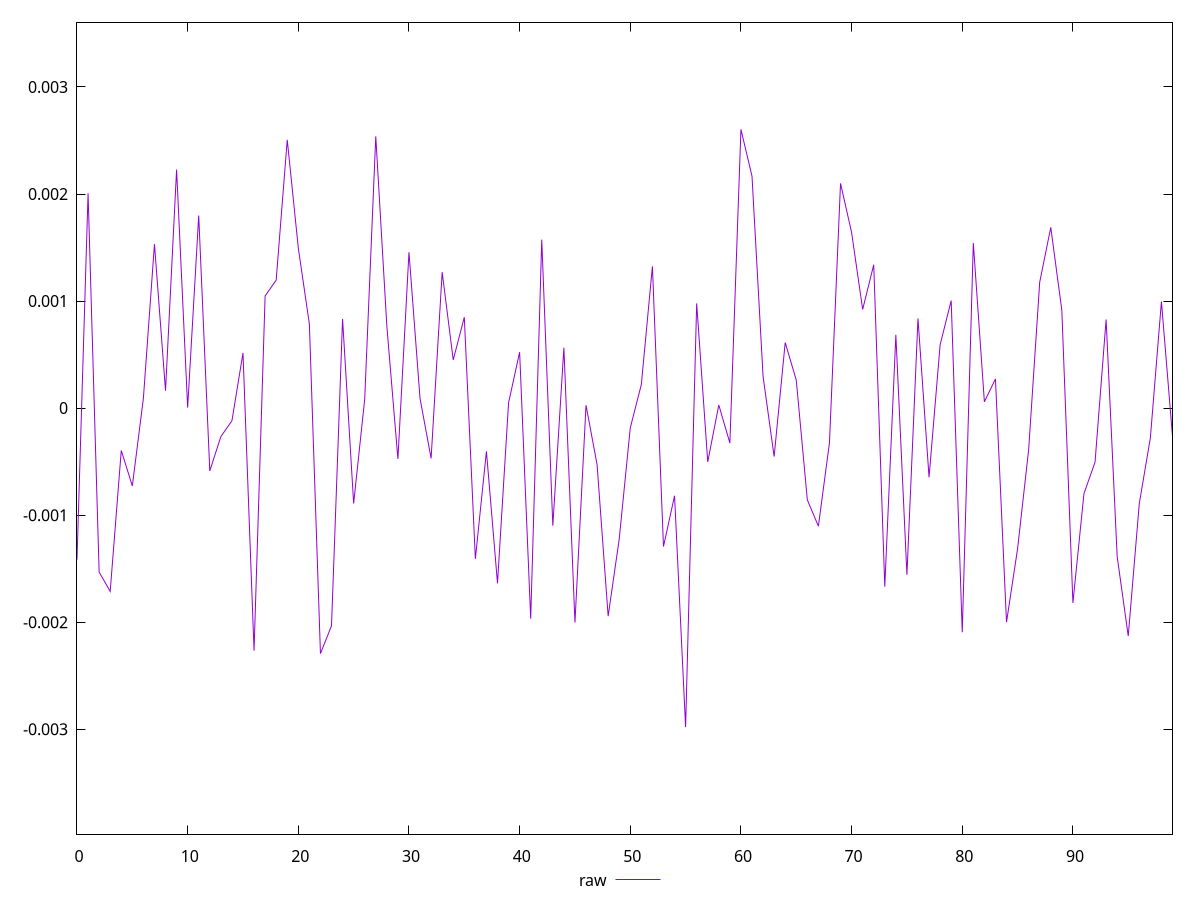 reset

$raw <<EOF
0 -0.0014158700859326315
1 0.00200658173756238
2 -0.001531916097486211
3 -0.0017125768312233572
4 -0.00039598063080146655
5 -0.0007273029127789196
6 0.00009157341393441348
7 0.0015312639968757735
8 0.00016255208642253354
9 0.002228198986744807
10 0.000004186390869942436
11 0.0017985901599435687
12 -0.0005870087860541037
13 -0.00026642291188660046
14 -0.00011850242449177456
15 0.0005145833228345983
16 -0.0022660758877183717
17 0.0010473465872459786
18 0.0011957364201948101
19 0.0025062445965317757
20 0.0014955397183889093
21 0.000785647020141729
22 -0.002293220744162301
23 -0.0020336105383919516
24 0.0008326794876420095
25 -0.0008909847920969959
26 0.00008310732739305882
27 0.0025386462694692493
28 0.0007667238885163748
29 -0.00047509308848422
30 0.001456328093526918
31 0.00008982600793484216
32 -0.00046989345531206554
33 0.0012700667182920886
34 0.0004500788303805653
35 0.0008491787548159874
36 -0.0014084737598277692
37 -0.000403609271834221
38 -0.0016371446423096736
39 0.00004849290465162165
40 0.0005224913930802495
41 -0.001967111637718434
42 0.0015738631072092322
43 -0.0010987982726401654
44 0.0005638572602022551
45 -0.002003367789699696
46 0.000026300239594671816
47 -0.0005288350830074701
48 -0.0019440723569604066
49 -0.001223030222312378
50 -0.00018475871481972022
51 0.0002208153784750033
52 0.001324316035331786
53 -0.0012932637823246898
54 -0.0008191565143449639
55 -0.0029801553513026267
56 0.000978298149848355
57 -0.0005025713069280971
58 0.00002845961791714674
59 -0.0003267154955114468
60 0.002604190392370922
61 0.002166556289969658
62 0.0002961015496332854
63 -0.000452878698963409
64 0.00061199466877803
65 0.0002616420991754922
66 -0.0008575750129658857
67 -0.0011035048232287139
68 -0.00032318563395994924
69 0.0020995284419751577
70 0.0016411655823904705
71 0.0009216137197558067
72 0.0013391335735328997
73 -0.0016683683475147467
74 0.0006842685467601222
75 -0.0015571126644313227
76 0.0008373354649483092
77 -0.0006467900551356022
78 0.0005907582305214112
79 0.0010043629831296675
80 -0.002094158307345931
81 0.001542751189476574
82 0.00005891659722788989
83 0.00027189953133336384
84 -0.0019996839300996487
85 -0.0013141711183537852
86 -0.000389581822247205
87 0.0011765160844508522
88 0.0016883155109075649
89 0.0009126970678040691
90 -0.0018202176600129794
91 -0.0007985181807084269
92 -0.0005054700228501824
93 0.000827531690526484
94 -0.0013856623502800764
95 -0.002129477835097092
96 -0.000891177653564977
97 -0.0002780927022730556
98 0.0009950795567312584
99 -0.00026388037705517563
EOF

set key outside below
set xrange [0:99]
set yrange [-0.003980155351302627:0.003604190392370922]
set trange [-0.003980155351302627:0.003604190392370922]
set terminal svg size 640, 500 enhanced background rgb 'white'
set output "reports/report_00028_2021-02-24T12-49-42.674Z/meta/pScore-difference/samples/music/raw/values.svg"

plot $raw title "raw" with line

reset
